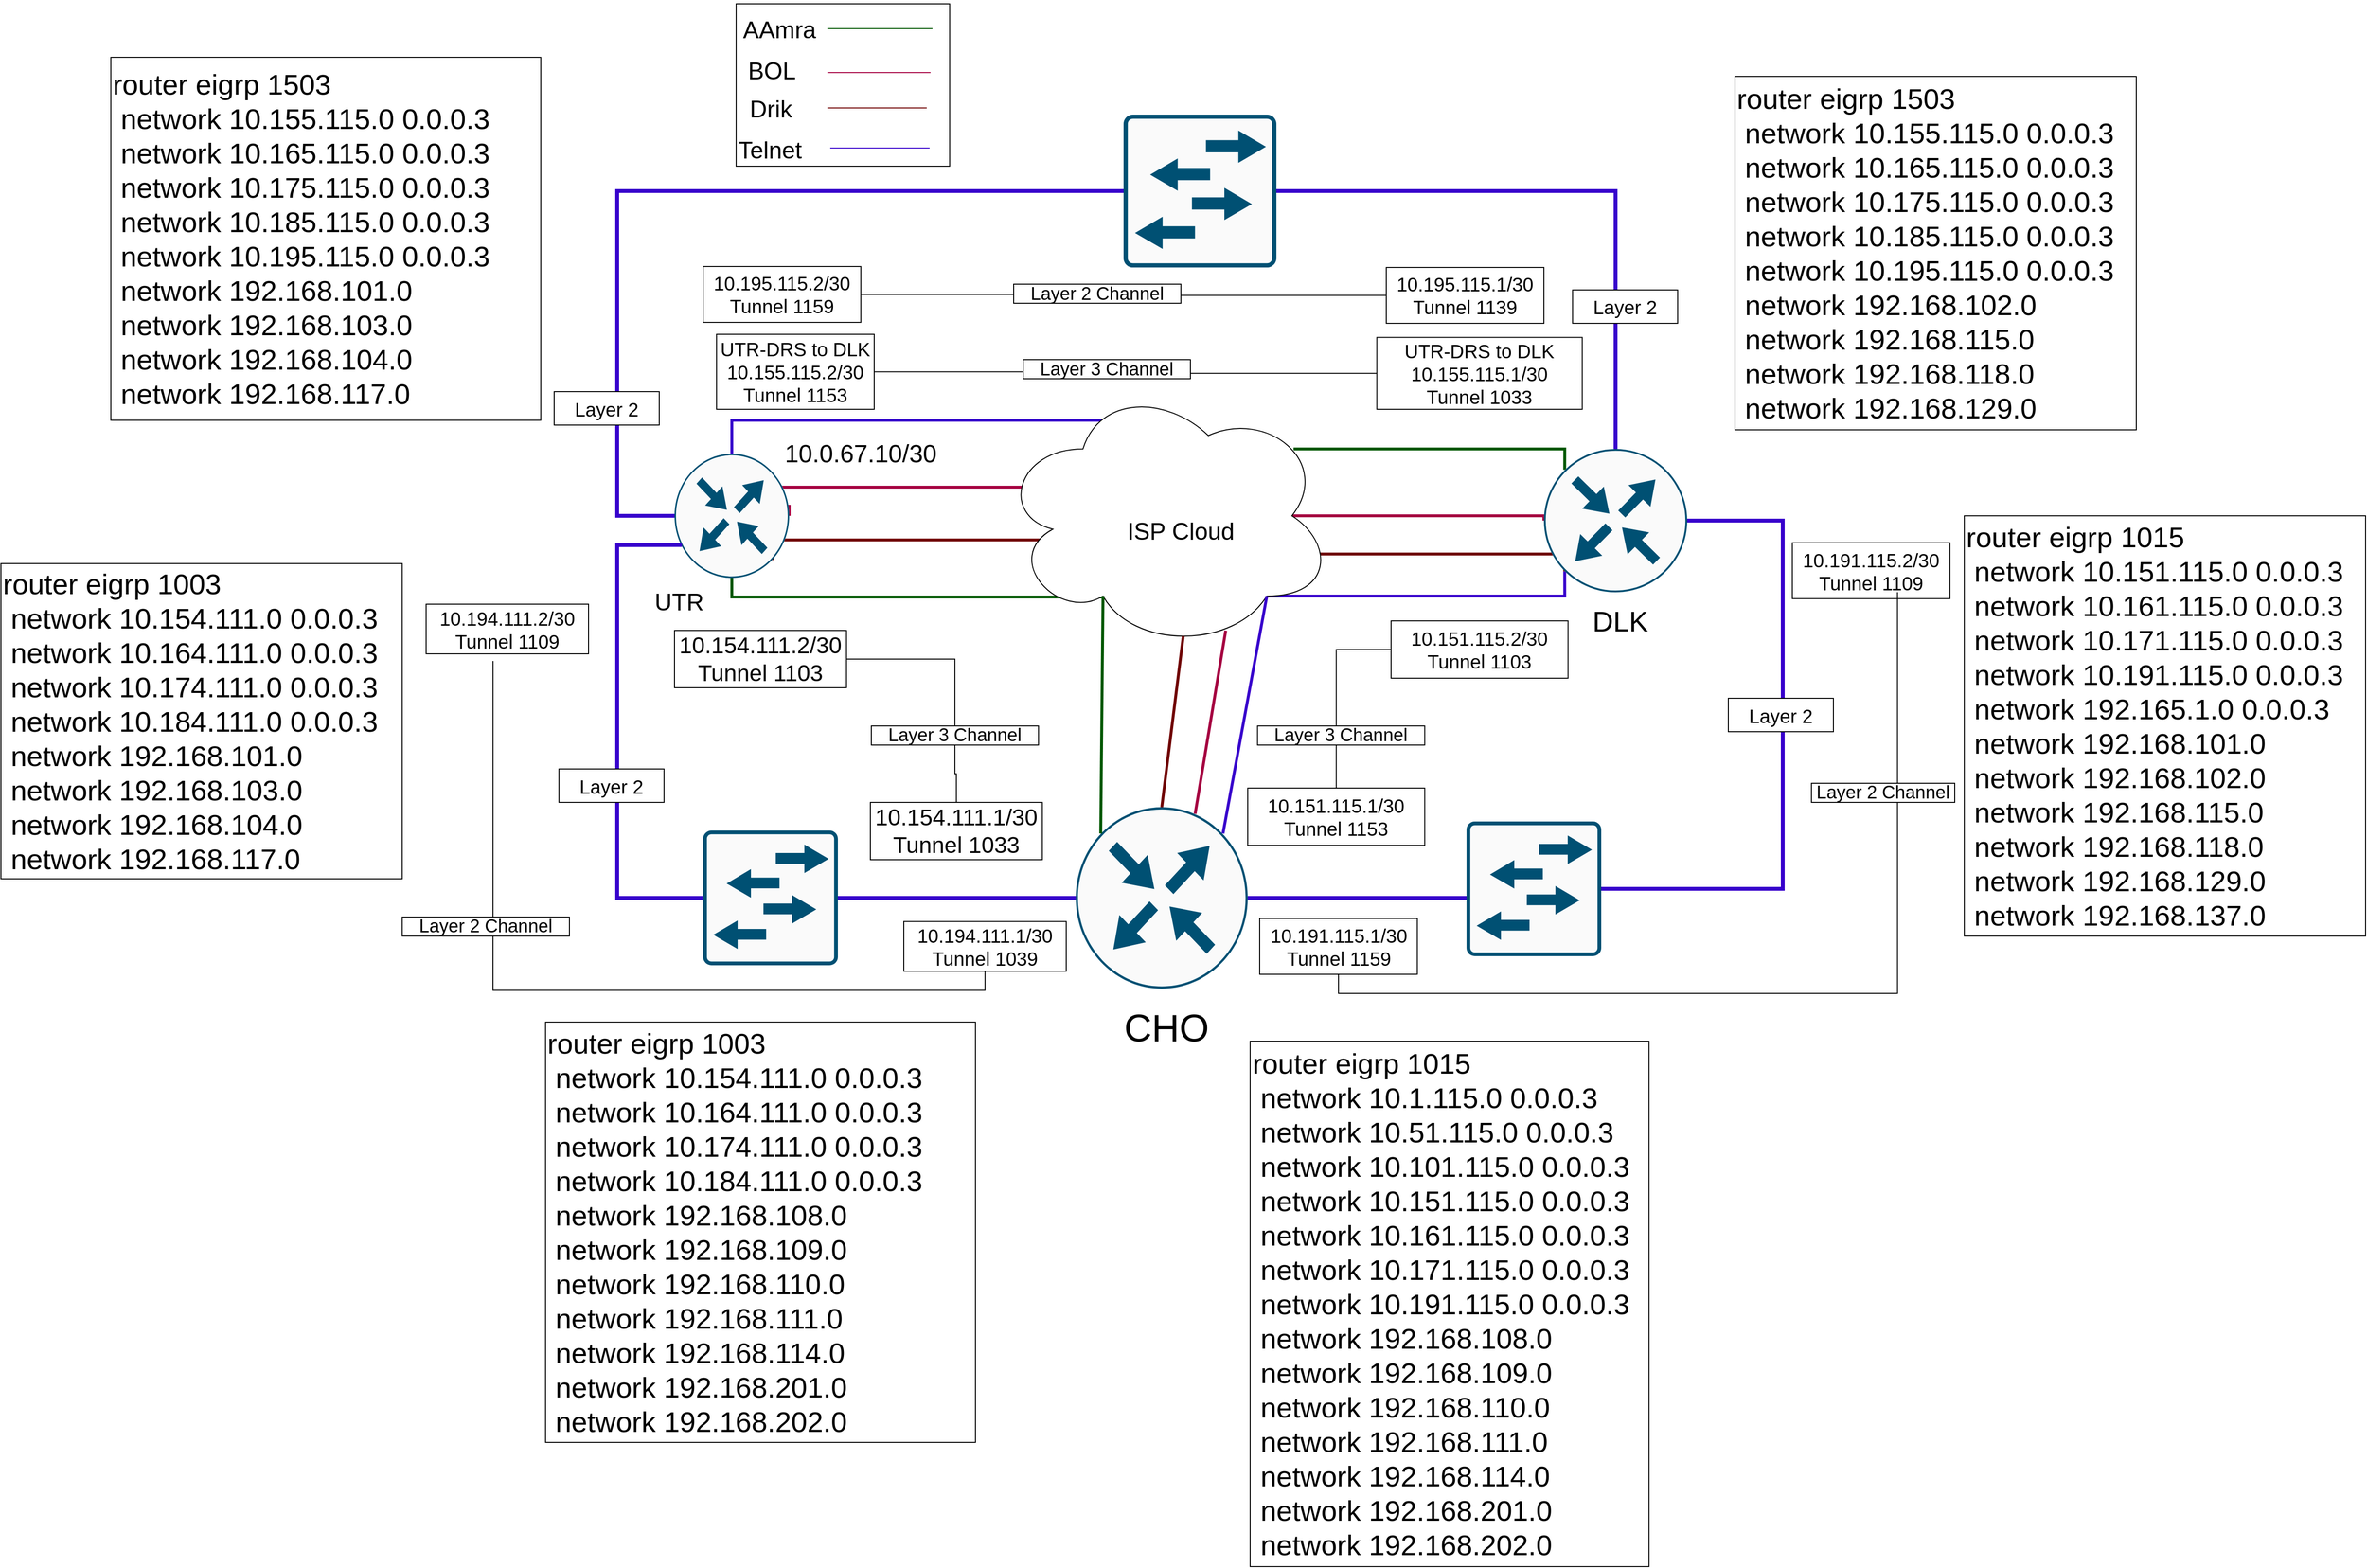 <mxfile version="14.1.8" type="github">
  <diagram id="HovUr31vIj6W2szHSGUr" name="Page-1">
    <mxGraphModel dx="2586" dy="2000" grid="1" gridSize="10" guides="1" tooltips="1" connect="1" arrows="1" fold="1" page="1" pageScale="1" pageWidth="850" pageHeight="1100" math="0" shadow="0">
      <root>
        <mxCell id="0" />
        <mxCell id="1" parent="0" />
        <mxCell id="22ynst1UL7vFinpxPaT7-32" value="" style="rounded=0;whiteSpace=wrap;html=1;strokeColor=#000000;fillColor=#ffffff;fontSize=19;" vertex="1" parent="1">
          <mxGeometry x="-55.5" y="-416" width="223.5" height="170" as="geometry" />
        </mxCell>
        <mxCell id="WV4xulzHT5Ah9CgMV08h-6" style="edgeStyle=orthogonalEdgeStyle;rounded=0;orthogonalLoop=1;jettySize=auto;html=1;exitX=1;exitY=0.5;exitDx=0;exitDy=0;exitPerimeter=0;entryX=0.114;entryY=0.464;entryDx=0;entryDy=0;entryPerimeter=0;fillColor=#d80073;strokeColor=#A50040;strokeWidth=3;" parent="1" source="WV4xulzHT5Ah9CgMV08h-1" target="WV4xulzHT5Ah9CgMV08h-4" edge="1">
          <mxGeometry relative="1" as="geometry">
            <Array as="points">
              <mxPoint x="-10" y="110" />
              <mxPoint x="-10" y="90" />
              <mxPoint x="260" y="90" />
            </Array>
          </mxGeometry>
        </mxCell>
        <mxCell id="WV4xulzHT5Ah9CgMV08h-7" style="edgeStyle=orthogonalEdgeStyle;rounded=0;orthogonalLoop=1;jettySize=auto;html=1;exitX=0.855;exitY=0.856;exitDx=0;exitDy=0;exitPerimeter=0;entryX=0.314;entryY=0.59;entryDx=0;entryDy=0;entryPerimeter=0;strokeWidth=3;fillColor=#a20025;strokeColor=#6F0000;" parent="1" source="WV4xulzHT5Ah9CgMV08h-1" target="WV4xulzHT5Ah9CgMV08h-4" edge="1">
          <mxGeometry relative="1" as="geometry">
            <Array as="points">
              <mxPoint x="-17" y="145" />
            </Array>
          </mxGeometry>
        </mxCell>
        <mxCell id="WV4xulzHT5Ah9CgMV08h-8" style="edgeStyle=orthogonalEdgeStyle;rounded=0;orthogonalLoop=1;jettySize=auto;html=1;exitX=0.5;exitY=1;exitDx=0;exitDy=0;exitPerimeter=0;entryX=0.486;entryY=0.75;entryDx=0;entryDy=0;entryPerimeter=0;strokeWidth=3;fillColor=#008a00;strokeColor=#005700;" parent="1" source="WV4xulzHT5Ah9CgMV08h-1" target="WV4xulzHT5Ah9CgMV08h-4" edge="1">
          <mxGeometry relative="1" as="geometry">
            <Array as="points">
              <mxPoint x="-60" y="205" />
              <mxPoint x="390" y="205" />
            </Array>
          </mxGeometry>
        </mxCell>
        <mxCell id="WV4xulzHT5Ah9CgMV08h-9" style="edgeStyle=orthogonalEdgeStyle;rounded=0;orthogonalLoop=1;jettySize=auto;html=1;exitX=0.5;exitY=0;exitDx=0;exitDy=0;exitPerimeter=0;entryX=0.314;entryY=0.214;entryDx=0;entryDy=0;entryPerimeter=0;strokeWidth=3;fillColor=#6a00ff;strokeColor=#3700CC;" parent="1" source="WV4xulzHT5Ah9CgMV08h-1" target="WV4xulzHT5Ah9CgMV08h-4" edge="1">
          <mxGeometry relative="1" as="geometry">
            <Array as="points">
              <mxPoint x="-60" y="20" />
              <mxPoint x="330" y="20" />
            </Array>
          </mxGeometry>
        </mxCell>
        <mxCell id="WV4xulzHT5Ah9CgMV08h-11" style="edgeStyle=orthogonalEdgeStyle;rounded=0;orthogonalLoop=1;jettySize=auto;html=1;exitX=0;exitY=0.5;exitDx=0;exitDy=0;exitPerimeter=0;entryX=0;entryY=0.5;entryDx=0;entryDy=0;entryPerimeter=0;strokeWidth=4;fillColor=#6a00ff;strokeColor=#3700CC;endArrow=none;endFill=0;" parent="1" source="WV4xulzHT5Ah9CgMV08h-1" target="WV4xulzHT5Ah9CgMV08h-10" edge="1">
          <mxGeometry relative="1" as="geometry">
            <Array as="points">
              <mxPoint x="-180" y="120" />
              <mxPoint x="-180" y="-220" />
            </Array>
          </mxGeometry>
        </mxCell>
        <mxCell id="WV4xulzHT5Ah9CgMV08h-1" value="" style="points=[[0.5,0,0],[1,0.5,0],[0.5,1,0],[0,0.5,0],[0.145,0.145,0],[0.856,0.145,0],[0.855,0.856,0],[0.145,0.855,0]];verticalLabelPosition=bottom;html=1;verticalAlign=top;align=center;pointerEvents=1;shape=mxgraph.cisco19.rect;prIcon=router;fillColor=#FAFAFA;strokeColor=#005073;" parent="1" vertex="1">
          <mxGeometry x="-120" y="55" width="120" height="130" as="geometry" />
        </mxCell>
        <mxCell id="WV4xulzHT5Ah9CgMV08h-14" style="edgeStyle=orthogonalEdgeStyle;rounded=0;orthogonalLoop=1;jettySize=auto;html=1;exitX=0.145;exitY=0.855;exitDx=0;exitDy=0;exitPerimeter=0;entryX=0.8;entryY=0.8;entryDx=0;entryDy=0;entryPerimeter=0;fillColor=#a20025;strokeColor=#6F0000;strokeWidth=3;" parent="1" source="WV4xulzHT5Ah9CgMV08h-2" target="WV4xulzHT5Ah9CgMV08h-4" edge="1">
          <mxGeometry relative="1" as="geometry">
            <Array as="points">
              <mxPoint x="812" y="160" />
              <mxPoint x="500" y="160" />
            </Array>
          </mxGeometry>
        </mxCell>
        <mxCell id="WV4xulzHT5Ah9CgMV08h-15" style="edgeStyle=orthogonalEdgeStyle;rounded=0;orthogonalLoop=1;jettySize=auto;html=1;exitX=0;exitY=0.5;exitDx=0;exitDy=0;exitPerimeter=0;entryX=0.875;entryY=0.5;entryDx=0;entryDy=0;entryPerimeter=0;endArrow=none;endFill=0;fillColor=#d80073;strokeColor=#A50040;strokeWidth=3;" parent="1" source="WV4xulzHT5Ah9CgMV08h-2" target="WV4xulzHT5Ah9CgMV08h-4" edge="1">
          <mxGeometry relative="1" as="geometry">
            <Array as="points">
              <mxPoint x="790" y="120" />
            </Array>
          </mxGeometry>
        </mxCell>
        <mxCell id="WV4xulzHT5Ah9CgMV08h-16" style="edgeStyle=orthogonalEdgeStyle;rounded=0;orthogonalLoop=1;jettySize=auto;html=1;exitX=0.145;exitY=0.145;exitDx=0;exitDy=0;exitPerimeter=0;entryX=0.88;entryY=0.25;entryDx=0;entryDy=0;entryPerimeter=0;endArrow=none;endFill=0;fillColor=#6a00ff;strokeWidth=3;strokeColor=#005700;" parent="1" source="WV4xulzHT5Ah9CgMV08h-2" target="WV4xulzHT5Ah9CgMV08h-4" edge="1">
          <mxGeometry relative="1" as="geometry">
            <Array as="points">
              <mxPoint x="812" y="50" />
            </Array>
          </mxGeometry>
        </mxCell>
        <mxCell id="WV4xulzHT5Ah9CgMV08h-18" style="edgeStyle=orthogonalEdgeStyle;rounded=0;orthogonalLoop=1;jettySize=auto;html=1;exitX=0.145;exitY=0.855;exitDx=0;exitDy=0;exitPerimeter=0;entryX=0.8;entryY=0.8;entryDx=0;entryDy=0;entryPerimeter=0;endArrow=none;endFill=0;fillColor=#008a00;strokeWidth=3;strokeColor=#3700CC;" parent="1" source="WV4xulzHT5Ah9CgMV08h-2" target="WV4xulzHT5Ah9CgMV08h-4" edge="1">
          <mxGeometry relative="1" as="geometry">
            <Array as="points">
              <mxPoint x="812" y="204" />
            </Array>
          </mxGeometry>
        </mxCell>
        <mxCell id="WV4xulzHT5Ah9CgMV08h-2" value="" style="points=[[0.5,0,0],[1,0.5,0],[0.5,1,0],[0,0.5,0],[0.145,0.145,0],[0.856,0.145,0],[0.855,0.856,0],[0.145,0.855,0]];verticalLabelPosition=bottom;html=1;verticalAlign=top;aspect=fixed;align=center;pointerEvents=1;shape=mxgraph.cisco19.rect;prIcon=router;fillColor=#FAFAFA;strokeColor=#005073;" parent="1" vertex="1">
          <mxGeometry x="790" y="50" width="150" height="150" as="geometry" />
        </mxCell>
        <mxCell id="ZMAOsJ2BBYR87SX-bPeo-2" style="edgeStyle=orthogonalEdgeStyle;rounded=0;orthogonalLoop=1;jettySize=auto;html=1;exitX=1;exitY=0.5;exitDx=0;exitDy=0;exitPerimeter=0;entryX=0.078;entryY=0.567;entryDx=0;entryDy=0;entryPerimeter=0;endArrow=none;endFill=0;strokeWidth=4;fillColor=#6a00ff;strokeColor=#3700CC;" parent="1" source="WV4xulzHT5Ah9CgMV08h-3" target="WV4xulzHT5Ah9CgMV08h-20" edge="1">
          <mxGeometry relative="1" as="geometry" />
        </mxCell>
        <mxCell id="WV4xulzHT5Ah9CgMV08h-3" value="" style="points=[[0.5,0,0],[1,0.5,0],[0.5,1,0],[0,0.5,0],[0.145,0.145,0],[0.856,0.145,0],[0.855,0.856,0],[0.145,0.855,0]];verticalLabelPosition=bottom;html=1;verticalAlign=top;align=center;pointerEvents=1;shape=mxgraph.cisco19.rect;prIcon=router;fillColor=#FAFAFA;strokeColor=#005073;" parent="1" vertex="1">
          <mxGeometry x="300" y="425" width="180" height="190" as="geometry" />
        </mxCell>
        <mxCell id="WV4xulzHT5Ah9CgMV08h-4" value="" style="ellipse;shape=cloud;whiteSpace=wrap;html=1;" parent="1" vertex="1">
          <mxGeometry x="220" y="-20" width="350" height="280" as="geometry" />
        </mxCell>
        <mxCell id="WV4xulzHT5Ah9CgMV08h-13" style="edgeStyle=orthogonalEdgeStyle;rounded=0;orthogonalLoop=1;jettySize=auto;html=1;exitX=1;exitY=0.5;exitDx=0;exitDy=0;exitPerimeter=0;entryX=0.5;entryY=0;entryDx=0;entryDy=0;entryPerimeter=0;strokeWidth=4;fillColor=#6a00ff;strokeColor=#3700CC;endArrow=none;endFill=0;" parent="1" source="WV4xulzHT5Ah9CgMV08h-10" target="WV4xulzHT5Ah9CgMV08h-2" edge="1">
          <mxGeometry relative="1" as="geometry" />
        </mxCell>
        <mxCell id="WV4xulzHT5Ah9CgMV08h-10" value="" style="points=[[0.015,0.015,0],[0.985,0.015,0],[0.985,0.985,0],[0.015,0.985,0],[0.25,0,0],[0.5,0,0],[0.75,0,0],[1,0.25,0],[1,0.5,0],[1,0.75,0],[0.75,1,0],[0.5,1,0],[0.25,1,0],[0,0.75,0],[0,0.5,0],[0,0.25,0]];verticalLabelPosition=bottom;html=1;verticalAlign=top;aspect=fixed;align=center;pointerEvents=1;shape=mxgraph.cisco19.rect;prIcon=l2_switch;fillColor=#FAFAFA;strokeColor=#005073;" parent="1" vertex="1">
          <mxGeometry x="350" y="-300" width="160" height="160" as="geometry" />
        </mxCell>
        <mxCell id="WV4xulzHT5Ah9CgMV08h-21" style="edgeStyle=orthogonalEdgeStyle;rounded=0;orthogonalLoop=1;jettySize=auto;html=1;exitX=1;exitY=0.5;exitDx=0;exitDy=0;exitPerimeter=0;endArrow=none;endFill=0;strokeColor=#3700CC;entryX=0;entryY=0.5;entryDx=0;entryDy=0;entryPerimeter=0;strokeWidth=4;fillColor=#6a00ff;" parent="1" source="WV4xulzHT5Ah9CgMV08h-19" target="WV4xulzHT5Ah9CgMV08h-3" edge="1">
          <mxGeometry relative="1" as="geometry">
            <mxPoint x="290" y="520" as="targetPoint" />
          </mxGeometry>
        </mxCell>
        <mxCell id="WV4xulzHT5Ah9CgMV08h-22" style="edgeStyle=orthogonalEdgeStyle;rounded=0;orthogonalLoop=1;jettySize=auto;html=1;exitX=0;exitY=0.5;exitDx=0;exitDy=0;exitPerimeter=0;entryX=0.064;entryY=0.736;entryDx=0;entryDy=0;entryPerimeter=0;endArrow=none;endFill=0;strokeColor=#3700CC;strokeWidth=4;fillColor=#6a00ff;" parent="1" source="WV4xulzHT5Ah9CgMV08h-19" target="WV4xulzHT5Ah9CgMV08h-1" edge="1">
          <mxGeometry relative="1" as="geometry">
            <Array as="points">
              <mxPoint x="-180" y="520" />
              <mxPoint x="-180" y="151" />
            </Array>
          </mxGeometry>
        </mxCell>
        <mxCell id="WV4xulzHT5Ah9CgMV08h-19" value="" style="points=[[0.015,0.015,0],[0.985,0.015,0],[0.985,0.985,0],[0.015,0.985,0],[0.25,0,0],[0.5,0,0],[0.75,0,0],[1,0.25,0],[1,0.5,0],[1,0.75,0],[0.75,1,0],[0.5,1,0],[0.25,1,0],[0,0.75,0],[0,0.5,0],[0,0.25,0]];verticalLabelPosition=bottom;html=1;verticalAlign=top;aspect=fixed;align=center;pointerEvents=1;shape=mxgraph.cisco19.rect;prIcon=l2_switch;fillColor=#FAFAFA;strokeColor=#005073;" parent="1" vertex="1">
          <mxGeometry x="-90" y="449.5" width="141" height="141" as="geometry" />
        </mxCell>
        <mxCell id="ZMAOsJ2BBYR87SX-bPeo-3" style="edgeStyle=orthogonalEdgeStyle;rounded=0;orthogonalLoop=1;jettySize=auto;html=1;exitX=1;exitY=0.5;exitDx=0;exitDy=0;exitPerimeter=0;entryX=1;entryY=0.5;entryDx=0;entryDy=0;entryPerimeter=0;endArrow=none;endFill=0;strokeWidth=4;fillColor=#6a00ff;strokeColor=#3700CC;" parent="1" source="WV4xulzHT5Ah9CgMV08h-20" target="WV4xulzHT5Ah9CgMV08h-2" edge="1">
          <mxGeometry relative="1" as="geometry">
            <Array as="points">
              <mxPoint x="1040" y="511" />
              <mxPoint x="1040" y="125" />
            </Array>
          </mxGeometry>
        </mxCell>
        <mxCell id="WV4xulzHT5Ah9CgMV08h-20" value="" style="points=[[0.015,0.015,0],[0.985,0.015,0],[0.985,0.985,0],[0.015,0.985,0],[0.25,0,0],[0.5,0,0],[0.75,0,0],[1,0.25,0],[1,0.5,0],[1,0.75,0],[0.75,1,0],[0.5,1,0],[0.25,1,0],[0,0.75,0],[0,0.5,0],[0,0.25,0]];verticalLabelPosition=bottom;html=1;verticalAlign=top;aspect=fixed;align=center;pointerEvents=1;shape=mxgraph.cisco19.rect;prIcon=l2_switch;fillColor=#FAFAFA;strokeColor=#005073;" parent="1" vertex="1">
          <mxGeometry x="709" y="440" width="141" height="141" as="geometry" />
        </mxCell>
        <mxCell id="ZMAOsJ2BBYR87SX-bPeo-1" value="&lt;font style=&quot;font-size: 25px&quot;&gt;ISP Cloud&lt;/font&gt;" style="text;html=1;strokeColor=none;fillColor=none;align=center;verticalAlign=middle;whiteSpace=wrap;rounded=0;" parent="1" vertex="1">
          <mxGeometry x="340" y="100" width="140" height="70" as="geometry" />
        </mxCell>
        <mxCell id="ZMAOsJ2BBYR87SX-bPeo-11" value="" style="endArrow=none;html=1;entryX=0.31;entryY=0.8;entryDx=0;entryDy=0;entryPerimeter=0;exitX=0.145;exitY=0.145;exitDx=0;exitDy=0;exitPerimeter=0;fillColor=#008a00;strokeColor=#005700;strokeWidth=3;" parent="1" source="WV4xulzHT5Ah9CgMV08h-3" target="WV4xulzHT5Ah9CgMV08h-4" edge="1">
          <mxGeometry width="50" height="50" relative="1" as="geometry">
            <mxPoint x="210" y="380" as="sourcePoint" />
            <mxPoint x="260" y="330" as="targetPoint" />
          </mxGeometry>
        </mxCell>
        <mxCell id="ZMAOsJ2BBYR87SX-bPeo-12" value="" style="endArrow=none;html=1;entryX=0.8;entryY=0.8;entryDx=0;entryDy=0;entryPerimeter=0;exitX=0.856;exitY=0.145;exitDx=0;exitDy=0;exitPerimeter=0;fillColor=#6a00ff;strokeColor=#3700CC;strokeWidth=3;" parent="1" source="WV4xulzHT5Ah9CgMV08h-3" target="WV4xulzHT5Ah9CgMV08h-4" edge="1">
          <mxGeometry width="50" height="50" relative="1" as="geometry">
            <mxPoint x="490" y="350" as="sourcePoint" />
            <mxPoint x="540" y="300" as="targetPoint" />
          </mxGeometry>
        </mxCell>
        <mxCell id="ZMAOsJ2BBYR87SX-bPeo-13" value="" style="endArrow=none;html=1;entryX=0.677;entryY=0.929;entryDx=0;entryDy=0;entryPerimeter=0;exitX=0.694;exitY=0.037;exitDx=0;exitDy=0;exitPerimeter=0;strokeWidth=3;fillColor=#d80073;strokeColor=#A50040;" parent="1" source="WV4xulzHT5Ah9CgMV08h-3" target="WV4xulzHT5Ah9CgMV08h-4" edge="1">
          <mxGeometry width="50" height="50" relative="1" as="geometry">
            <mxPoint x="180" y="350" as="sourcePoint" />
            <mxPoint x="230" y="300" as="targetPoint" />
          </mxGeometry>
        </mxCell>
        <mxCell id="ZMAOsJ2BBYR87SX-bPeo-14" value="" style="endArrow=none;html=1;entryX=0.55;entryY=0.95;entryDx=0;entryDy=0;entryPerimeter=0;exitX=0.5;exitY=0;exitDx=0;exitDy=0;exitPerimeter=0;strokeWidth=3;fillColor=#a20025;strokeColor=#6F0000;" parent="1" source="WV4xulzHT5Ah9CgMV08h-3" target="WV4xulzHT5Ah9CgMV08h-4" edge="1">
          <mxGeometry width="50" height="50" relative="1" as="geometry">
            <mxPoint x="360" y="350" as="sourcePoint" />
            <mxPoint x="410" y="300" as="targetPoint" />
          </mxGeometry>
        </mxCell>
        <mxCell id="ZMAOsJ2BBYR87SX-bPeo-15" value="&lt;font style=&quot;font-size: 40px&quot;&gt;CHO&lt;/font&gt;" style="text;html=1;strokeColor=none;fillColor=none;align=center;verticalAlign=middle;whiteSpace=wrap;rounded=0;" parent="1" vertex="1">
          <mxGeometry x="350" y="620" width="90" height="70" as="geometry" />
        </mxCell>
        <mxCell id="ZMAOsJ2BBYR87SX-bPeo-16" value="&lt;font style=&quot;font-size: 30px&quot;&gt;DLK&lt;/font&gt;" style="text;html=1;strokeColor=none;fillColor=none;align=center;verticalAlign=middle;whiteSpace=wrap;rounded=0;" parent="1" vertex="1">
          <mxGeometry x="820" y="210" width="100" height="40" as="geometry" />
        </mxCell>
        <mxCell id="ZMAOsJ2BBYR87SX-bPeo-17" value="&lt;font style=&quot;font-size: 25px&quot;&gt;UTR&lt;/font&gt;" style="text;html=1;strokeColor=none;fillColor=none;align=center;verticalAlign=middle;whiteSpace=wrap;rounded=0;" parent="1" vertex="1">
          <mxGeometry x="-155.5" y="196" width="79.5" height="25" as="geometry" />
        </mxCell>
        <mxCell id="ZMAOsJ2BBYR87SX-bPeo-31" value="&lt;font style=&quot;font-size: 25px&quot;&gt;Telnet&lt;/font&gt;" style="text;html=1;strokeColor=none;fillColor=none;align=center;verticalAlign=middle;whiteSpace=wrap;rounded=0;" parent="1" vertex="1">
          <mxGeometry x="-60" y="-294" width="80" height="60" as="geometry" />
        </mxCell>
        <mxCell id="22ynst1UL7vFinpxPaT7-28" style="edgeStyle=orthogonalEdgeStyle;rounded=0;orthogonalLoop=1;jettySize=auto;html=1;endArrow=none;endFill=0;fontSize=19;strokeColor=#6F0000;" edge="1" parent="1">
          <mxGeometry relative="1" as="geometry">
            <mxPoint x="144" y="-307" as="targetPoint" />
            <mxPoint x="40" y="-307" as="sourcePoint" />
          </mxGeometry>
        </mxCell>
        <mxCell id="ZMAOsJ2BBYR87SX-bPeo-32" value="&lt;font style=&quot;font-size: 25px&quot;&gt;Drik&lt;/font&gt;" style="text;html=1;strokeColor=none;fillColor=none;align=center;verticalAlign=middle;whiteSpace=wrap;rounded=0;" parent="1" vertex="1">
          <mxGeometry x="-59.5" y="-337" width="80" height="60" as="geometry" />
        </mxCell>
        <mxCell id="22ynst1UL7vFinpxPaT7-27" style="edgeStyle=orthogonalEdgeStyle;rounded=0;orthogonalLoop=1;jettySize=auto;html=1;endArrow=none;endFill=0;fontSize=19;strokeColor=#A50040;endSize=6;" edge="1" parent="1">
          <mxGeometry relative="1" as="geometry">
            <mxPoint x="148" y="-344" as="targetPoint" />
            <mxPoint x="40" y="-344" as="sourcePoint" />
          </mxGeometry>
        </mxCell>
        <mxCell id="ZMAOsJ2BBYR87SX-bPeo-33" value="&lt;font style=&quot;font-size: 25px&quot;&gt;BOL&lt;/font&gt;" style="text;html=1;strokeColor=none;fillColor=none;align=center;verticalAlign=middle;whiteSpace=wrap;rounded=0;" parent="1" vertex="1">
          <mxGeometry x="-58.5" y="-377" width="80" height="60" as="geometry" />
        </mxCell>
        <mxCell id="22ynst1UL7vFinpxPaT7-25" style="edgeStyle=orthogonalEdgeStyle;rounded=0;orthogonalLoop=1;jettySize=auto;html=1;endArrow=none;endFill=0;fontSize=19;strokeColor=#005700;endSize=6;" edge="1" parent="1" source="ZMAOsJ2BBYR87SX-bPeo-34">
          <mxGeometry relative="1" as="geometry">
            <mxPoint x="150" y="-390" as="targetPoint" />
          </mxGeometry>
        </mxCell>
        <mxCell id="ZMAOsJ2BBYR87SX-bPeo-34" value="&lt;font style=&quot;font-size: 25px&quot;&gt;AAmra&lt;/font&gt;" style="text;html=1;strokeColor=none;fillColor=none;align=center;verticalAlign=middle;whiteSpace=wrap;rounded=0;" parent="1" vertex="1">
          <mxGeometry x="-60" y="-420" width="100" height="60" as="geometry" />
        </mxCell>
        <mxCell id="ZMAOsJ2BBYR87SX-bPeo-52" value="&lt;span style=&quot;font-size: 26px&quot;&gt;10.0.67.10/30&lt;/span&gt;" style="text;html=1;strokeColor=none;fillColor=none;align=center;verticalAlign=middle;whiteSpace=wrap;rounded=0;" parent="1" vertex="1">
          <mxGeometry x="-10.5" y="30" width="170" height="50" as="geometry" />
        </mxCell>
        <mxCell id="ZMAOsJ2BBYR87SX-bPeo-58" value="&lt;div style=&quot;font-size: 30px&quot;&gt;&lt;font style=&quot;font-size: 30px&quot;&gt;router eigrp 1003&lt;/font&gt;&lt;/div&gt;&lt;div style=&quot;font-size: 30px&quot;&gt;&lt;font style=&quot;font-size: 30px&quot;&gt;&amp;nbsp;network 10.154.111.0 0.0.0.3&lt;/font&gt;&lt;/div&gt;&lt;div style=&quot;font-size: 30px&quot;&gt;&lt;font style=&quot;font-size: 30px&quot;&gt;&amp;nbsp;network 10.164.111.0 0.0.0.3&lt;/font&gt;&lt;/div&gt;&lt;div style=&quot;font-size: 30px&quot;&gt;&lt;font style=&quot;font-size: 30px&quot;&gt;&amp;nbsp;network 10.174.111.0 0.0.0.3&lt;/font&gt;&lt;/div&gt;&lt;div style=&quot;font-size: 30px&quot;&gt;&lt;font style=&quot;font-size: 30px&quot;&gt;&amp;nbsp;network 10.184.111.0 0.0.0.3&lt;/font&gt;&lt;/div&gt;&lt;div style=&quot;font-size: 30px&quot;&gt;&lt;font style=&quot;font-size: 30px&quot;&gt;&amp;nbsp;network 192.168.108.0&lt;/font&gt;&lt;/div&gt;&lt;div style=&quot;font-size: 30px&quot;&gt;&lt;font style=&quot;font-size: 30px&quot;&gt;&amp;nbsp;network 192.168.109.0&lt;/font&gt;&lt;/div&gt;&lt;div style=&quot;font-size: 30px&quot;&gt;&lt;font style=&quot;font-size: 30px&quot;&gt;&amp;nbsp;network 192.168.110.0&lt;/font&gt;&lt;/div&gt;&lt;div style=&quot;font-size: 30px&quot;&gt;&lt;font style=&quot;font-size: 30px&quot;&gt;&amp;nbsp;network 192.168.111.0&lt;/font&gt;&lt;/div&gt;&lt;div style=&quot;font-size: 30px&quot;&gt;&lt;font style=&quot;font-size: 30px&quot;&gt;&amp;nbsp;network 192.168.114.0&lt;/font&gt;&lt;/div&gt;&lt;div style=&quot;font-size: 30px&quot;&gt;&lt;font style=&quot;font-size: 30px&quot;&gt;&amp;nbsp;network 192.168.201.0&lt;/font&gt;&lt;/div&gt;&lt;div style=&quot;font-size: 30px&quot;&gt;&lt;font style=&quot;font-size: 30px&quot;&gt;&amp;nbsp;network 192.168.202.0&lt;/font&gt;&lt;/div&gt;" style="text;html=1;fillColor=none;align=left;verticalAlign=middle;whiteSpace=wrap;rounded=0;strokeColor=#000000;" parent="1" vertex="1">
          <mxGeometry x="-255" y="650" width="450" height="440" as="geometry" />
        </mxCell>
        <mxCell id="22ynst1UL7vFinpxPaT7-3" style="edgeStyle=orthogonalEdgeStyle;rounded=0;orthogonalLoop=1;jettySize=auto;html=1;exitX=0.5;exitY=0;exitDx=0;exitDy=0;entryX=1;entryY=0.5;entryDx=0;entryDy=0;endArrow=none;endFill=0;" edge="1" parent="1" source="22ynst1UL7vFinpxPaT7-14" target="ZMAOsJ2BBYR87SX-bPeo-72">
          <mxGeometry relative="1" as="geometry" />
        </mxCell>
        <mxCell id="ZMAOsJ2BBYR87SX-bPeo-59" value="&lt;font&gt;&lt;span style=&quot;font-size: 24px&quot;&gt;10.154.111.1/30&lt;/span&gt;&lt;br&gt;&lt;span style=&quot;font-size: 24px&quot;&gt;Tunnel 1033&lt;/span&gt;&lt;br&gt;&lt;/font&gt;" style="text;html=1;fillColor=none;align=center;verticalAlign=middle;whiteSpace=wrap;rounded=0;strokeColor=#000000;" parent="1" vertex="1">
          <mxGeometry x="85" y="420" width="180" height="60" as="geometry" />
        </mxCell>
        <mxCell id="22ynst1UL7vFinpxPaT7-5" style="edgeStyle=orthogonalEdgeStyle;rounded=0;orthogonalLoop=1;jettySize=auto;html=1;exitX=0.5;exitY=1;exitDx=0;exitDy=0;entryX=0.412;entryY=1.144;entryDx=0;entryDy=0;entryPerimeter=0;endArrow=none;endFill=0;" edge="1" parent="1" source="ZMAOsJ2BBYR87SX-bPeo-61" target="ZMAOsJ2BBYR87SX-bPeo-75">
          <mxGeometry relative="1" as="geometry" />
        </mxCell>
        <mxCell id="ZMAOsJ2BBYR87SX-bPeo-61" value="&lt;font style=&quot;font-size: 20px&quot;&gt;10.194.111.1/30&lt;br&gt;Tunnel 1039&lt;br&gt;&lt;/font&gt;" style="text;html=1;align=center;verticalAlign=middle;whiteSpace=wrap;rounded=0;strokeColor=#000000;fillColor=#ffffff;" parent="1" vertex="1">
          <mxGeometry x="120" y="544.75" width="170" height="52" as="geometry" />
        </mxCell>
        <mxCell id="ZMAOsJ2BBYR87SX-bPeo-64" value="&lt;font style=&quot;font-size: 20px&quot;&gt;&lt;span&gt;10.151.115.1/30&lt;/span&gt;&lt;br&gt;&lt;span&gt;Tunnel 1153&lt;/span&gt;&lt;br&gt;&lt;/font&gt;" style="text;html=1;fillColor=none;align=center;verticalAlign=middle;whiteSpace=wrap;rounded=0;strokeColor=#000000;" parent="1" vertex="1">
          <mxGeometry x="480" y="405" width="185.25" height="60" as="geometry" />
        </mxCell>
        <mxCell id="22ynst1UL7vFinpxPaT7-2" style="edgeStyle=orthogonalEdgeStyle;rounded=0;orthogonalLoop=1;jettySize=auto;html=1;exitX=0;exitY=0.5;exitDx=0;exitDy=0;endArrow=none;endFill=0;" edge="1" parent="1" source="ZMAOsJ2BBYR87SX-bPeo-67" target="ZMAOsJ2BBYR87SX-bPeo-64">
          <mxGeometry relative="1" as="geometry" />
        </mxCell>
        <mxCell id="ZMAOsJ2BBYR87SX-bPeo-67" value="&lt;font style=&quot;font-size: 20px&quot;&gt;&lt;span&gt;10.151.115.2/30&lt;/span&gt;&lt;br&gt;&lt;span&gt;Tunnel 1103&lt;/span&gt;&lt;br&gt;&lt;/font&gt;" style="text;html=1;fillColor=none;align=center;verticalAlign=middle;whiteSpace=wrap;rounded=0;strokeColor=#000000;" parent="1" vertex="1">
          <mxGeometry x="630" y="230" width="185.25" height="60" as="geometry" />
        </mxCell>
        <mxCell id="ZMAOsJ2BBYR87SX-bPeo-68" value="&lt;font style=&quot;font-size: 20px&quot;&gt;&lt;span&gt;10.191.115.2/30&lt;/span&gt;&lt;br&gt;&lt;span&gt;Tunnel 1109&lt;/span&gt;&lt;br&gt;&lt;/font&gt;" style="text;html=1;align=center;verticalAlign=middle;whiteSpace=wrap;rounded=0;strokeColor=#000000;fillColor=#ffffff;" parent="1" vertex="1">
          <mxGeometry x="1050" y="148.25" width="165" height="58.5" as="geometry" />
        </mxCell>
        <mxCell id="ZMAOsJ2BBYR87SX-bPeo-69" value="&lt;font&gt;&lt;span style=&quot;font-size: 20px&quot;&gt;10.195.115.1/30&lt;/span&gt;&lt;br&gt;&lt;span style=&quot;font-size: 20px&quot;&gt;Tunnel 1139&lt;/span&gt;&lt;br&gt;&lt;/font&gt;" style="text;html=1;fillColor=none;align=center;verticalAlign=middle;whiteSpace=wrap;rounded=0;strokeColor=#000000;" parent="1" vertex="1">
          <mxGeometry x="625" y="-140" width="165" height="58.5" as="geometry" />
        </mxCell>
        <mxCell id="ZMAOsJ2BBYR87SX-bPeo-70" value="&lt;font&gt;&lt;span style=&quot;font-size: 20px&quot;&gt;UTR-DRS to DLK&lt;br&gt;10.155.115.1/30&lt;/span&gt;&lt;br&gt;&lt;span style=&quot;font-size: 20px&quot;&gt;Tunnel 1033&lt;/span&gt;&lt;br&gt;&lt;/font&gt;" style="text;html=1;fillColor=none;align=center;verticalAlign=middle;whiteSpace=wrap;rounded=0;strokeColor=#000000;" parent="1" vertex="1">
          <mxGeometry x="615.12" y="-66.75" width="215" height="75.25" as="geometry" />
        </mxCell>
        <mxCell id="22ynst1UL7vFinpxPaT7-9" style="edgeStyle=orthogonalEdgeStyle;rounded=0;orthogonalLoop=1;jettySize=auto;html=1;exitX=1;exitY=0.5;exitDx=0;exitDy=0;entryX=0;entryY=0.5;entryDx=0;entryDy=0;endArrow=none;endFill=0;fontSize=19;" edge="1" parent="1" source="ZMAOsJ2BBYR87SX-bPeo-71" target="ZMAOsJ2BBYR87SX-bPeo-70">
          <mxGeometry relative="1" as="geometry" />
        </mxCell>
        <mxCell id="ZMAOsJ2BBYR87SX-bPeo-71" value="&lt;font&gt;&lt;span style=&quot;font-size: 20px&quot;&gt;UTR-DRS to DLK&lt;br&gt;10.155.115.2/30&lt;/span&gt;&lt;br&gt;&lt;span style=&quot;font-size: 20px&quot;&gt;Tunnel 1153&lt;/span&gt;&lt;br&gt;&lt;/font&gt;" style="text;html=1;fillColor=none;align=center;verticalAlign=middle;whiteSpace=wrap;rounded=0;strokeColor=#000000;" parent="1" vertex="1">
          <mxGeometry x="-76" y="-70" width="165" height="78.5" as="geometry" />
        </mxCell>
        <mxCell id="ZMAOsJ2BBYR87SX-bPeo-72" value="&lt;font&gt;&lt;span style=&quot;font-size: 24px&quot;&gt;10.154.111.2/30&lt;/span&gt;&lt;br&gt;&lt;span style=&quot;font-size: 24px&quot;&gt;Tunnel 1103&lt;/span&gt;&lt;br&gt;&lt;/font&gt;" style="text;html=1;fillColor=none;align=center;verticalAlign=middle;whiteSpace=wrap;rounded=0;strokeColor=#000000;" parent="1" vertex="1">
          <mxGeometry x="-120" y="240" width="180" height="60" as="geometry" />
        </mxCell>
        <mxCell id="ZMAOsJ2BBYR87SX-bPeo-75" value="&lt;font style=&quot;font-size: 20px&quot;&gt;10.194.111.2/30&lt;br&gt;Tunnel 1109&lt;br&gt;&lt;/font&gt;" style="text;html=1;fillColor=none;align=center;verticalAlign=middle;whiteSpace=wrap;rounded=0;strokeColor=#000000;" parent="1" vertex="1">
          <mxGeometry x="-380" y="212.5" width="170" height="52" as="geometry" />
        </mxCell>
        <mxCell id="22ynst1UL7vFinpxPaT7-6" style="edgeStyle=orthogonalEdgeStyle;rounded=0;orthogonalLoop=1;jettySize=auto;html=1;exitX=1;exitY=0.5;exitDx=0;exitDy=0;entryX=0;entryY=0.5;entryDx=0;entryDy=0;endArrow=none;endFill=0;" edge="1" parent="1" source="ZMAOsJ2BBYR87SX-bPeo-76" target="ZMAOsJ2BBYR87SX-bPeo-69">
          <mxGeometry relative="1" as="geometry" />
        </mxCell>
        <mxCell id="ZMAOsJ2BBYR87SX-bPeo-76" value="&lt;font&gt;&lt;span style=&quot;font-size: 20px&quot;&gt;10.195.115.2/30&lt;/span&gt;&lt;br&gt;&lt;span style=&quot;font-size: 20px&quot;&gt;Tunnel 1159&lt;/span&gt;&lt;br&gt;&lt;/font&gt;" style="text;html=1;fillColor=none;align=center;verticalAlign=middle;whiteSpace=wrap;rounded=0;strokeColor=#000000;" parent="1" vertex="1">
          <mxGeometry x="-90" y="-141" width="165" height="58.5" as="geometry" />
        </mxCell>
        <mxCell id="ZMAOsJ2BBYR87SX-bPeo-77" value="&lt;div style=&quot;font-size: 30px&quot;&gt;&lt;div&gt;router eigrp 1015&lt;/div&gt;&lt;div&gt;&amp;nbsp;network 10.1.115.0 0.0.0.3&lt;/div&gt;&lt;div&gt;&amp;nbsp;network 10.51.115.0 0.0.0.3&lt;/div&gt;&lt;div&gt;&amp;nbsp;network 10.101.115.0 0.0.0.3&lt;/div&gt;&lt;div&gt;&amp;nbsp;network 10.151.115.0 0.0.0.3&lt;/div&gt;&lt;div&gt;&amp;nbsp;network 10.161.115.0 0.0.0.3&lt;/div&gt;&lt;div&gt;&amp;nbsp;network 10.171.115.0 0.0.0.3&lt;/div&gt;&lt;div&gt;&amp;nbsp;network 10.191.115.0 0.0.0.3&lt;/div&gt;&lt;div&gt;&amp;nbsp;network 192.168.108.0&lt;/div&gt;&lt;div&gt;&amp;nbsp;network 192.168.109.0&lt;/div&gt;&lt;div&gt;&amp;nbsp;network 192.168.110.0&lt;/div&gt;&lt;div&gt;&amp;nbsp;network 192.168.111.0&lt;/div&gt;&lt;div&gt;&amp;nbsp;network 192.168.114.0&lt;/div&gt;&lt;div&gt;&amp;nbsp;network 192.168.201.0&lt;/div&gt;&lt;div&gt;&amp;nbsp;network 192.168.202.0&lt;/div&gt;&lt;/div&gt;" style="text;html=1;fillColor=none;align=left;verticalAlign=middle;whiteSpace=wrap;rounded=0;strokeColor=#000000;" parent="1" vertex="1">
          <mxGeometry x="482.5" y="670" width="417.5" height="550" as="geometry" />
        </mxCell>
        <mxCell id="ZMAOsJ2BBYR87SX-bPeo-78" value="&lt;div style=&quot;font-size: 30px&quot;&gt;&lt;div&gt;router eigrp 1015&lt;/div&gt;&lt;div&gt;&amp;nbsp;network 10.151.115.0 0.0.0.3&lt;/div&gt;&lt;div&gt;&amp;nbsp;network 10.161.115.0 0.0.0.3&lt;/div&gt;&lt;div&gt;&amp;nbsp;network 10.171.115.0 0.0.0.3&lt;/div&gt;&lt;div&gt;&amp;nbsp;network 10.191.115.0 0.0.0.3&lt;/div&gt;&lt;div&gt;&amp;nbsp;network 192.165.1.0 0.0.0.3&lt;/div&gt;&lt;div&gt;&amp;nbsp;network 192.168.101.0&lt;/div&gt;&lt;div&gt;&amp;nbsp;network 192.168.102.0&lt;/div&gt;&lt;div&gt;&amp;nbsp;network 192.168.115.0&lt;/div&gt;&lt;div&gt;&amp;nbsp;network 192.168.118.0&lt;/div&gt;&lt;div&gt;&amp;nbsp;network 192.168.129.0&lt;/div&gt;&lt;div&gt;&amp;nbsp;network 192.168.137.0&lt;/div&gt;&lt;/div&gt;" style="text;html=1;fillColor=none;align=left;verticalAlign=middle;whiteSpace=wrap;rounded=0;strokeColor=#000000;" parent="1" vertex="1">
          <mxGeometry x="1230" y="120" width="420" height="440" as="geometry" />
        </mxCell>
        <mxCell id="ZMAOsJ2BBYR87SX-bPeo-79" value="&lt;div style=&quot;font-size: 30px&quot;&gt;&lt;div&gt;router eigrp 1503&lt;/div&gt;&lt;div&gt;&amp;nbsp;network 10.155.115.0 0.0.0.3&lt;/div&gt;&lt;div&gt;&amp;nbsp;network 10.165.115.0 0.0.0.3&lt;/div&gt;&lt;div&gt;&amp;nbsp;network 10.175.115.0 0.0.0.3&lt;/div&gt;&lt;div&gt;&amp;nbsp;network 10.185.115.0 0.0.0.3&lt;/div&gt;&lt;div&gt;&amp;nbsp;network 10.195.115.0 0.0.0.3&lt;/div&gt;&lt;div&gt;&amp;nbsp;network 192.168.102.0&lt;/div&gt;&lt;div&gt;&amp;nbsp;network 192.168.115.0&lt;/div&gt;&lt;div&gt;&amp;nbsp;network 192.168.118.0&lt;/div&gt;&lt;div&gt;&amp;nbsp;network 192.168.129.0&lt;/div&gt;&lt;/div&gt;" style="text;html=1;fillColor=none;align=left;verticalAlign=middle;whiteSpace=wrap;rounded=0;strokeColor=#000000;" parent="1" vertex="1">
          <mxGeometry x="990" y="-340" width="420" height="370" as="geometry" />
        </mxCell>
        <mxCell id="ZMAOsJ2BBYR87SX-bPeo-80" value="&lt;div style=&quot;font-size: 30px&quot;&gt;&lt;div&gt;router eigrp 1503&lt;/div&gt;&lt;div&gt;&amp;nbsp;network 10.155.115.0 0.0.0.3&lt;/div&gt;&lt;div&gt;&amp;nbsp;network 10.165.115.0 0.0.0.3&lt;/div&gt;&lt;div&gt;&amp;nbsp;network 10.175.115.0 0.0.0.3&lt;/div&gt;&lt;div&gt;&amp;nbsp;network 10.185.115.0 0.0.0.3&lt;/div&gt;&lt;div&gt;&amp;nbsp;network 10.195.115.0 0.0.0.3&lt;/div&gt;&lt;div&gt;&amp;nbsp;network 192.168.101.0&lt;/div&gt;&lt;div&gt;&amp;nbsp;network 192.168.103.0&lt;/div&gt;&lt;div&gt;&amp;nbsp;network 192.168.104.0&lt;/div&gt;&lt;div&gt;&amp;nbsp;network 192.168.117.0&lt;/div&gt;&lt;/div&gt;" style="text;html=1;fillColor=none;align=left;verticalAlign=middle;whiteSpace=wrap;rounded=0;strokeColor=#000000;" parent="1" vertex="1">
          <mxGeometry x="-710" y="-360" width="450" height="380" as="geometry" />
        </mxCell>
        <mxCell id="ZMAOsJ2BBYR87SX-bPeo-81" value="&lt;div style=&quot;font-size: 30px&quot;&gt;&lt;div&gt;router eigrp 1003&lt;/div&gt;&lt;div&gt;&amp;nbsp;network 10.154.111.0 0.0.0.3&lt;/div&gt;&lt;div&gt;&amp;nbsp;network 10.164.111.0 0.0.0.3&lt;/div&gt;&lt;div&gt;&amp;nbsp;network 10.174.111.0 0.0.0.3&lt;/div&gt;&lt;div&gt;&amp;nbsp;network 10.184.111.0 0.0.0.3&lt;/div&gt;&lt;div&gt;&amp;nbsp;network 192.168.101.0&lt;/div&gt;&lt;div&gt;&amp;nbsp;network 192.168.103.0&lt;/div&gt;&lt;div&gt;&amp;nbsp;network 192.168.104.0&lt;/div&gt;&lt;div&gt;&amp;nbsp;network 192.168.117.0&lt;/div&gt;&lt;/div&gt;" style="text;html=1;fillColor=none;align=left;verticalAlign=middle;whiteSpace=wrap;rounded=0;strokeColor=#000000;" parent="1" vertex="1">
          <mxGeometry x="-825" y="170" width="420" height="330" as="geometry" />
        </mxCell>
        <mxCell id="22ynst1UL7vFinpxPaT7-11" style="edgeStyle=orthogonalEdgeStyle;rounded=0;orthogonalLoop=1;jettySize=auto;html=1;exitX=0.5;exitY=1;exitDx=0;exitDy=0;entryX=0.667;entryY=0.885;entryDx=0;entryDy=0;entryPerimeter=0;endArrow=none;endFill=0;fontSize=19;" edge="1" parent="1" source="ZMAOsJ2BBYR87SX-bPeo-62" target="ZMAOsJ2BBYR87SX-bPeo-68">
          <mxGeometry relative="1" as="geometry" />
        </mxCell>
        <mxCell id="ZMAOsJ2BBYR87SX-bPeo-62" value="&lt;font style=&quot;font-size: 20px&quot;&gt;&lt;span&gt;10.191.115.1/30&lt;/span&gt;&lt;br&gt;&lt;span&gt;Tunnel 1159&lt;/span&gt;&lt;br&gt;&lt;/font&gt;" style="text;html=1;align=center;verticalAlign=middle;whiteSpace=wrap;rounded=0;strokeColor=#000000;fillColor=#ffffff;" parent="1" vertex="1">
          <mxGeometry x="492.5" y="541.5" width="165" height="58.5" as="geometry" />
        </mxCell>
        <mxCell id="22ynst1UL7vFinpxPaT7-8" value="Layer 2 Channel" style="text;html=1;align=center;verticalAlign=middle;whiteSpace=wrap;rounded=0;fontSize=19;strokeColor=#000000;fillColor=#ffffff;" vertex="1" parent="1">
          <mxGeometry x="235" y="-122.5" width="175" height="20" as="geometry" />
        </mxCell>
        <mxCell id="22ynst1UL7vFinpxPaT7-10" value="Layer 3 Channel" style="text;html=1;align=center;verticalAlign=middle;whiteSpace=wrap;rounded=0;fontSize=19;strokeColor=#000000;fillColor=#ffffff;" vertex="1" parent="1">
          <mxGeometry x="245" y="-43.5" width="175" height="20" as="geometry" />
        </mxCell>
        <mxCell id="22ynst1UL7vFinpxPaT7-12" value="Layer 2 Channel" style="text;html=1;align=center;verticalAlign=middle;whiteSpace=wrap;rounded=0;fontSize=19;strokeColor=#000000;fillColor=#ffffff;" vertex="1" parent="1">
          <mxGeometry x="1070" y="400" width="150" height="20" as="geometry" />
        </mxCell>
        <mxCell id="22ynst1UL7vFinpxPaT7-13" value="Layer 3 Channel" style="text;html=1;align=center;verticalAlign=middle;whiteSpace=wrap;rounded=0;fontSize=19;strokeColor=#000000;fillColor=#ffffff;" vertex="1" parent="1">
          <mxGeometry x="490.25" y="340" width="175" height="20" as="geometry" />
        </mxCell>
        <mxCell id="22ynst1UL7vFinpxPaT7-14" value="Layer 3 Channel" style="text;html=1;align=center;verticalAlign=middle;whiteSpace=wrap;rounded=0;fontSize=19;strokeColor=#000000;fillColor=#ffffff;" vertex="1" parent="1">
          <mxGeometry x="86" y="340" width="175" height="20" as="geometry" />
        </mxCell>
        <mxCell id="22ynst1UL7vFinpxPaT7-15" style="edgeStyle=orthogonalEdgeStyle;rounded=0;orthogonalLoop=1;jettySize=auto;html=1;exitX=0.5;exitY=0;exitDx=0;exitDy=0;entryX=0.5;entryY=1;entryDx=0;entryDy=0;endArrow=none;endFill=0;" edge="1" parent="1" source="ZMAOsJ2BBYR87SX-bPeo-59" target="22ynst1UL7vFinpxPaT7-14">
          <mxGeometry relative="1" as="geometry">
            <mxPoint x="175" y="420" as="sourcePoint" />
            <mxPoint x="50" y="277.5" as="targetPoint" />
          </mxGeometry>
        </mxCell>
        <mxCell id="22ynst1UL7vFinpxPaT7-16" value="Layer 2 Channel" style="text;html=1;align=center;verticalAlign=middle;whiteSpace=wrap;rounded=0;fontSize=19;strokeColor=#000000;fillColor=#ffffff;" vertex="1" parent="1">
          <mxGeometry x="-405" y="540" width="175" height="20" as="geometry" />
        </mxCell>
        <mxCell id="22ynst1UL7vFinpxPaT7-18" value="Layer 2" style="text;html=1;align=center;verticalAlign=middle;whiteSpace=wrap;rounded=0;fontSize=20;strokeColor=#000000;fillColor=#ffffff;" vertex="1" parent="1">
          <mxGeometry x="-241" y="385" width="110" height="35" as="geometry" />
        </mxCell>
        <mxCell id="22ynst1UL7vFinpxPaT7-19" value="Layer 2" style="text;html=1;align=center;verticalAlign=middle;whiteSpace=wrap;rounded=0;fontSize=20;strokeColor=#000000;fillColor=#ffffff;" vertex="1" parent="1">
          <mxGeometry x="-246" y="-10" width="110" height="35" as="geometry" />
        </mxCell>
        <mxCell id="22ynst1UL7vFinpxPaT7-21" value="Layer 2" style="text;html=1;align=center;verticalAlign=middle;whiteSpace=wrap;rounded=0;fontSize=20;strokeColor=#000000;fillColor=#ffffff;" vertex="1" parent="1">
          <mxGeometry x="820" y="-116.5" width="110" height="35" as="geometry" />
        </mxCell>
        <mxCell id="22ynst1UL7vFinpxPaT7-22" value="Layer 2" style="text;html=1;align=center;verticalAlign=middle;whiteSpace=wrap;rounded=0;fontSize=20;strokeColor=#000000;fillColor=#ffffff;" vertex="1" parent="1">
          <mxGeometry x="983" y="311" width="110" height="35" as="geometry" />
        </mxCell>
        <mxCell id="22ynst1UL7vFinpxPaT7-31" style="edgeStyle=orthogonalEdgeStyle;rounded=0;orthogonalLoop=1;jettySize=auto;html=1;endArrow=none;endFill=0;fontSize=19;strokeColor=#3700CC;" edge="1" parent="1">
          <mxGeometry relative="1" as="geometry">
            <mxPoint x="147" y="-265" as="targetPoint" />
            <mxPoint x="43" y="-265" as="sourcePoint" />
          </mxGeometry>
        </mxCell>
      </root>
    </mxGraphModel>
  </diagram>
</mxfile>
